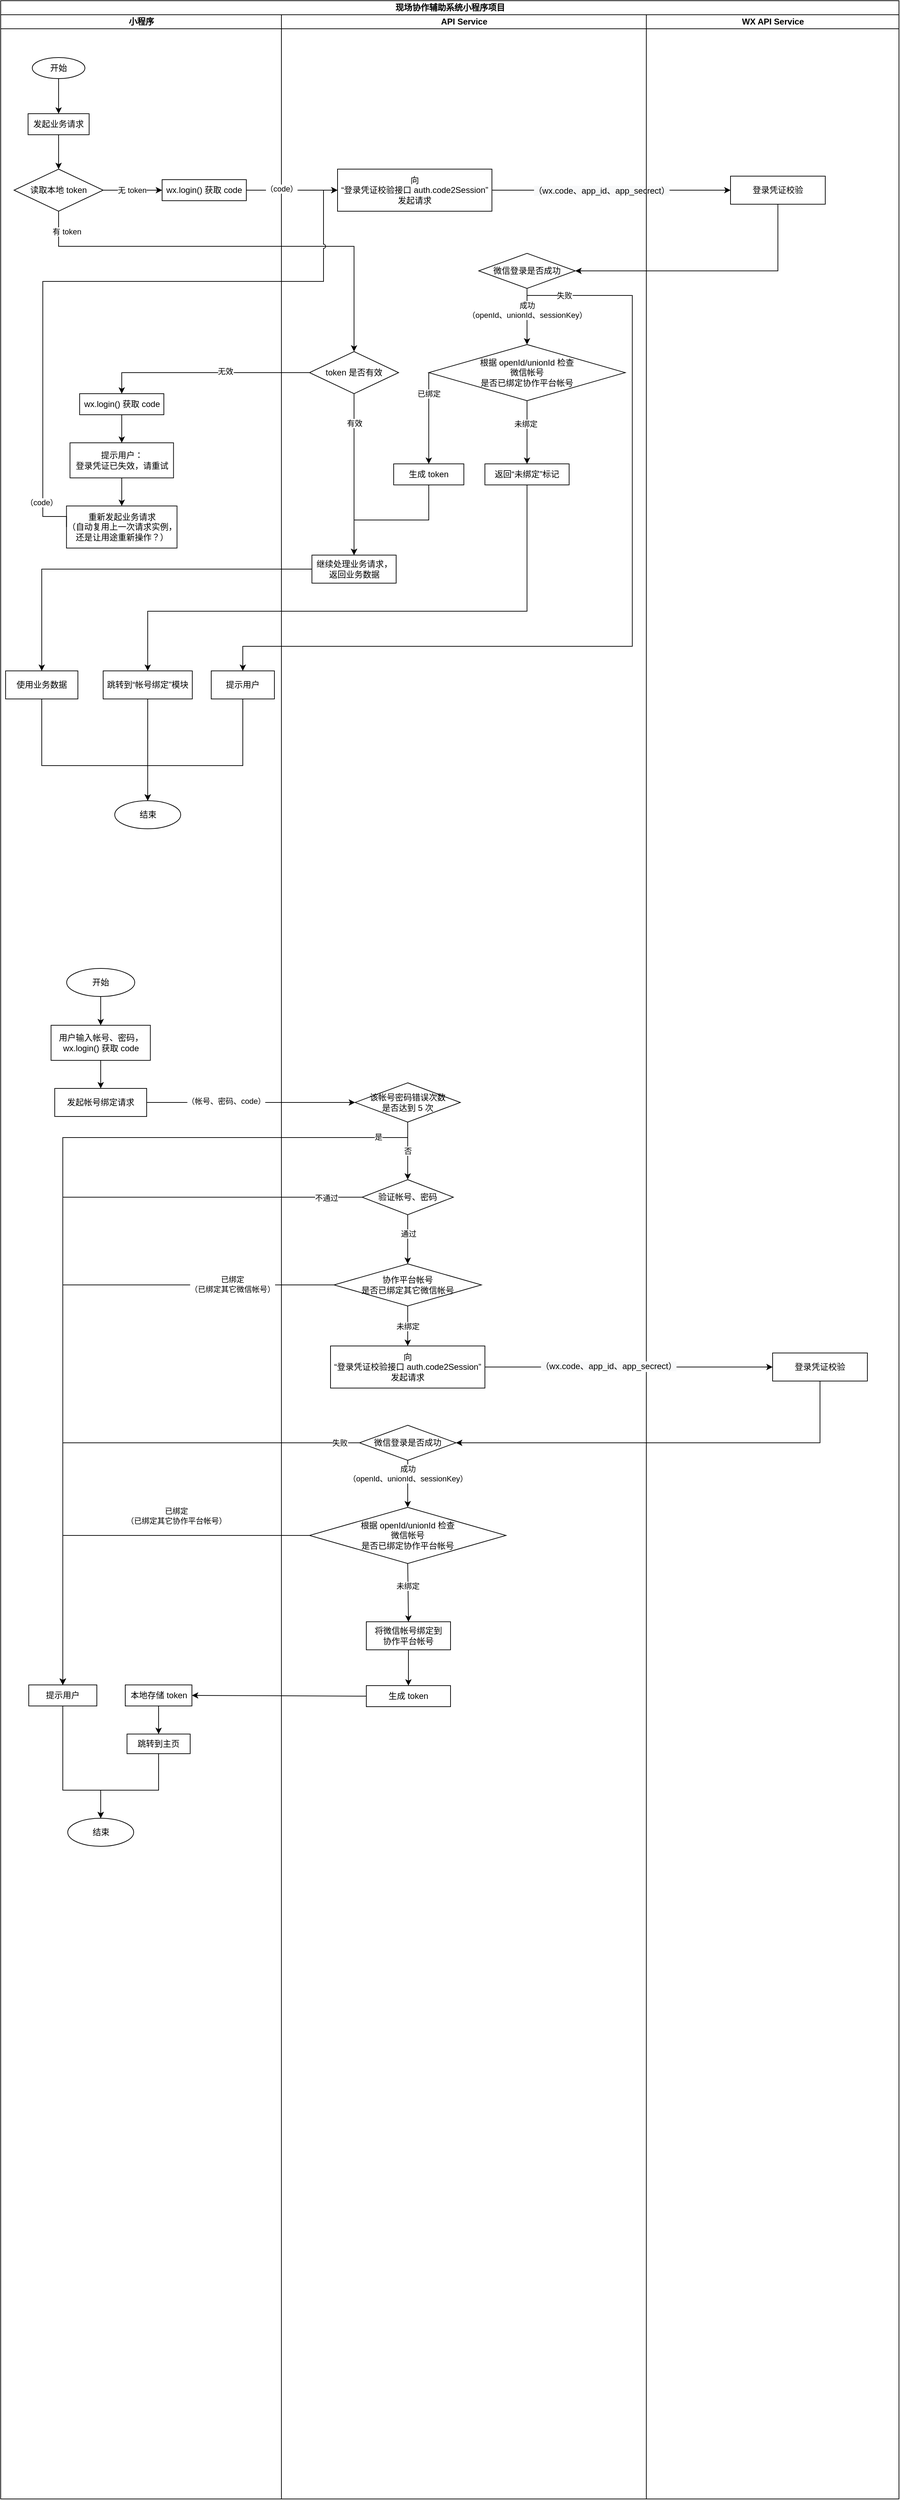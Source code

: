 <mxfile version="14.2.9" type="github">
  <diagram id="qEqpJyWe6qSXdvCc5dsq" name="Page-1">
    <mxGraphModel dx="1422" dy="4269" grid="1" gridSize="10" guides="1" tooltips="1" connect="1" arrows="1" fold="1" page="1" pageScale="1" pageWidth="827" pageHeight="1169" math="0" shadow="0">
      <root>
        <mxCell id="0" />
        <mxCell id="1" parent="0" />
        <mxCell id="DzDD1wnCTY82jCdEC3I6-1" value="现场协作辅助系统小程序项目" style="swimlane;html=1;childLayout=stackLayout;resizeParent=1;resizeParentMax=0;startSize=20;" parent="1" vertex="1">
          <mxGeometry x="40" y="-3480" width="1280" height="3560" as="geometry">
            <mxRectangle x="70" y="40" width="60" height="20" as="alternateBounds" />
          </mxGeometry>
        </mxCell>
        <mxCell id="DzDD1wnCTY82jCdEC3I6-2" style="edgeStyle=orthogonalEdgeStyle;rounded=0;orthogonalLoop=1;jettySize=auto;html=1;entryX=0.5;entryY=0;entryDx=0;entryDy=0;exitX=0.5;exitY=1;exitDx=0;exitDy=0;" parent="DzDD1wnCTY82jCdEC3I6-1" source="DzDD1wnCTY82jCdEC3I6-17" target="DzDD1wnCTY82jCdEC3I6-42" edge="1">
          <mxGeometry relative="1" as="geometry">
            <Array as="points">
              <mxPoint x="83" y="350" />
              <mxPoint x="504" y="350" />
            </Array>
          </mxGeometry>
        </mxCell>
        <mxCell id="DzDD1wnCTY82jCdEC3I6-3" value="有 token" style="edgeLabel;html=1;align=center;verticalAlign=middle;resizable=0;points=[];" parent="DzDD1wnCTY82jCdEC3I6-2" vertex="1" connectable="0">
          <mxGeometry x="-0.158" y="-2" relative="1" as="geometry">
            <mxPoint x="-200" y="-23" as="offset" />
          </mxGeometry>
        </mxCell>
        <mxCell id="DzDD1wnCTY82jCdEC3I6-6" style="edgeStyle=orthogonalEdgeStyle;rounded=0;orthogonalLoop=1;jettySize=auto;html=1;exitX=1;exitY=0.5;exitDx=0;exitDy=0;entryX=0;entryY=0.5;entryDx=0;entryDy=0;" parent="DzDD1wnCTY82jCdEC3I6-1" source="DzDD1wnCTY82jCdEC3I6-43" target="DzDD1wnCTY82jCdEC3I6-66" edge="1">
          <mxGeometry relative="1" as="geometry" />
        </mxCell>
        <mxCell id="DzDD1wnCTY82jCdEC3I6-7" value="&lt;span style=&quot;font-size: 12px ; background-color: rgb(248 , 249 , 250)&quot;&gt;（wx.code、app_id、app_secrect）&lt;/span&gt;" style="edgeLabel;html=1;align=center;verticalAlign=middle;resizable=0;points=[];" parent="DzDD1wnCTY82jCdEC3I6-6" vertex="1" connectable="0">
          <mxGeometry x="-0.256" y="-1" relative="1" as="geometry">
            <mxPoint x="29" as="offset" />
          </mxGeometry>
        </mxCell>
        <mxCell id="DzDD1wnCTY82jCdEC3I6-8" style="edgeStyle=orthogonalEdgeStyle;rounded=0;orthogonalLoop=1;jettySize=auto;html=1;exitX=0.5;exitY=1;exitDx=0;exitDy=0;entryX=1;entryY=0.5;entryDx=0;entryDy=0;" parent="DzDD1wnCTY82jCdEC3I6-1" source="DzDD1wnCTY82jCdEC3I6-66" target="kSkLTHyGIWRU16GdgBm4-37" edge="1">
          <mxGeometry relative="1" as="geometry">
            <mxPoint x="580" y="530" as="targetPoint" />
          </mxGeometry>
        </mxCell>
        <mxCell id="DzDD1wnCTY82jCdEC3I6-10" style="edgeStyle=orthogonalEdgeStyle;rounded=0;orthogonalLoop=1;jettySize=auto;html=1;exitX=0.5;exitY=1;exitDx=0;exitDy=0;entryX=0.5;entryY=0;entryDx=0;entryDy=0;" parent="DzDD1wnCTY82jCdEC3I6-1" source="DzDD1wnCTY82jCdEC3I6-49" target="DzDD1wnCTY82jCdEC3I6-23" edge="1">
          <mxGeometry relative="1" as="geometry">
            <Array as="points">
              <mxPoint x="750" y="870" />
              <mxPoint x="210" y="870" />
            </Array>
          </mxGeometry>
        </mxCell>
        <mxCell id="DzDD1wnCTY82jCdEC3I6-11" style="edgeStyle=orthogonalEdgeStyle;rounded=0;orthogonalLoop=1;jettySize=auto;html=1;exitX=0;exitY=0.5;exitDx=0;exitDy=0;entryX=0.5;entryY=0;entryDx=0;entryDy=0;" parent="DzDD1wnCTY82jCdEC3I6-1" source="DzDD1wnCTY82jCdEC3I6-52" target="DzDD1wnCTY82jCdEC3I6-21" edge="1">
          <mxGeometry relative="1" as="geometry" />
        </mxCell>
        <mxCell id="DzDD1wnCTY82jCdEC3I6-12" style="edgeStyle=orthogonalEdgeStyle;rounded=0;sketch=0;jumpStyle=arc;jumpSize=10;orthogonalLoop=1;jettySize=auto;html=1;exitX=1;exitY=0.5;exitDx=0;exitDy=0;shadow=0;endArrow=classic;endFill=1;entryX=0;entryY=0.5;entryDx=0;entryDy=0;" parent="DzDD1wnCTY82jCdEC3I6-1" source="DzDD1wnCTY82jCdEC3I6-28" target="kSkLTHyGIWRU16GdgBm4-1" edge="1">
          <mxGeometry relative="1" as="geometry">
            <mxPoint x="400" y="1571" as="targetPoint" />
          </mxGeometry>
        </mxCell>
        <mxCell id="DzDD1wnCTY82jCdEC3I6-13" value="（帐号、密码、code）" style="edgeLabel;html=1;align=center;verticalAlign=middle;resizable=0;points=[];" parent="DzDD1wnCTY82jCdEC3I6-12" vertex="1" connectable="0">
          <mxGeometry x="-0.244" y="2" relative="1" as="geometry">
            <mxPoint as="offset" />
          </mxGeometry>
        </mxCell>
        <mxCell id="DzDD1wnCTY82jCdEC3I6-14" value="小程序" style="swimlane;html=1;startSize=20;" parent="DzDD1wnCTY82jCdEC3I6-1" vertex="1">
          <mxGeometry y="20" width="400" height="3540" as="geometry" />
        </mxCell>
        <mxCell id="DzDD1wnCTY82jCdEC3I6-15" style="edgeStyle=orthogonalEdgeStyle;rounded=0;orthogonalLoop=1;jettySize=auto;html=1;exitX=0.5;exitY=1;exitDx=0;exitDy=0;entryX=0.5;entryY=0;entryDx=0;entryDy=0;" parent="DzDD1wnCTY82jCdEC3I6-14" source="DzDD1wnCTY82jCdEC3I6-16" target="DzDD1wnCTY82jCdEC3I6-25" edge="1">
          <mxGeometry relative="1" as="geometry" />
        </mxCell>
        <mxCell id="DzDD1wnCTY82jCdEC3I6-16" value="开始" style="ellipse;whiteSpace=wrap;html=1;" parent="DzDD1wnCTY82jCdEC3I6-14" vertex="1">
          <mxGeometry x="45" y="61" width="75" height="30" as="geometry" />
        </mxCell>
        <mxCell id="DzDD1wnCTY82jCdEC3I6-17" value="读取本地&amp;nbsp;token" style="rhombus;whiteSpace=wrap;html=1;" parent="DzDD1wnCTY82jCdEC3I6-14" vertex="1">
          <mxGeometry x="19" y="220" width="127" height="60" as="geometry" />
        </mxCell>
        <mxCell id="kSkLTHyGIWRU16GdgBm4-43" style="edgeStyle=orthogonalEdgeStyle;rounded=0;jumpStyle=arc;orthogonalLoop=1;jettySize=auto;html=1;exitX=0.5;exitY=1;exitDx=0;exitDy=0;entryX=0.5;entryY=0;entryDx=0;entryDy=0;" edge="1" parent="DzDD1wnCTY82jCdEC3I6-14" source="DzDD1wnCTY82jCdEC3I6-21" target="DzDD1wnCTY82jCdEC3I6-22">
          <mxGeometry relative="1" as="geometry">
            <Array as="points">
              <mxPoint x="59" y="1070" />
              <mxPoint x="210" y="1070" />
            </Array>
          </mxGeometry>
        </mxCell>
        <mxCell id="DzDD1wnCTY82jCdEC3I6-21" value="使用业务数据" style="rounded=0;whiteSpace=wrap;html=1;" parent="DzDD1wnCTY82jCdEC3I6-14" vertex="1">
          <mxGeometry x="7" y="935" width="103" height="40" as="geometry" />
        </mxCell>
        <mxCell id="DzDD1wnCTY82jCdEC3I6-22" value="结束" style="ellipse;whiteSpace=wrap;html=1;" parent="DzDD1wnCTY82jCdEC3I6-14" vertex="1">
          <mxGeometry x="162.5" y="1120" width="94" height="40" as="geometry" />
        </mxCell>
        <mxCell id="kSkLTHyGIWRU16GdgBm4-47" style="edgeStyle=orthogonalEdgeStyle;rounded=0;jumpStyle=arc;orthogonalLoop=1;jettySize=auto;html=1;exitX=0.5;exitY=1;exitDx=0;exitDy=0;entryX=0.5;entryY=0;entryDx=0;entryDy=0;" edge="1" parent="DzDD1wnCTY82jCdEC3I6-14" source="DzDD1wnCTY82jCdEC3I6-23" target="DzDD1wnCTY82jCdEC3I6-22">
          <mxGeometry relative="1" as="geometry" />
        </mxCell>
        <mxCell id="DzDD1wnCTY82jCdEC3I6-23" value="跳转到“帐号绑定”模块" style="rounded=0;whiteSpace=wrap;html=1;" parent="DzDD1wnCTY82jCdEC3I6-14" vertex="1">
          <mxGeometry x="146" y="935" width="127" height="40" as="geometry" />
        </mxCell>
        <mxCell id="DzDD1wnCTY82jCdEC3I6-24" style="edgeStyle=orthogonalEdgeStyle;rounded=0;orthogonalLoop=1;jettySize=auto;html=1;exitX=0.5;exitY=1;exitDx=0;exitDy=0;entryX=0.5;entryY=0;entryDx=0;entryDy=0;" parent="DzDD1wnCTY82jCdEC3I6-14" source="DzDD1wnCTY82jCdEC3I6-25" target="DzDD1wnCTY82jCdEC3I6-17" edge="1">
          <mxGeometry relative="1" as="geometry">
            <mxPoint x="82.5" y="150" as="targetPoint" />
          </mxGeometry>
        </mxCell>
        <mxCell id="DzDD1wnCTY82jCdEC3I6-25" value="发起业务请求" style="rounded=0;whiteSpace=wrap;html=1;" parent="DzDD1wnCTY82jCdEC3I6-14" vertex="1">
          <mxGeometry x="39" y="141" width="87" height="30" as="geometry" />
        </mxCell>
        <mxCell id="DzDD1wnCTY82jCdEC3I6-26" style="edgeStyle=orthogonalEdgeStyle;rounded=0;sketch=0;jumpStyle=arc;jumpSize=10;orthogonalLoop=1;jettySize=auto;html=1;exitX=0.5;exitY=1;exitDx=0;exitDy=0;entryX=0.5;entryY=0;entryDx=0;entryDy=0;shadow=0;endArrow=classic;endFill=1;" parent="DzDD1wnCTY82jCdEC3I6-14" source="DzDD1wnCTY82jCdEC3I6-27" target="DzDD1wnCTY82jCdEC3I6-30" edge="1">
          <mxGeometry relative="1" as="geometry" />
        </mxCell>
        <mxCell id="DzDD1wnCTY82jCdEC3I6-27" value="开始" style="ellipse;whiteSpace=wrap;html=1;" parent="DzDD1wnCTY82jCdEC3I6-14" vertex="1">
          <mxGeometry x="94" y="1359" width="97" height="40" as="geometry" />
        </mxCell>
        <mxCell id="DzDD1wnCTY82jCdEC3I6-28" value="发起帐号绑定请求" style="rounded=0;whiteSpace=wrap;html=1;" parent="DzDD1wnCTY82jCdEC3I6-14" vertex="1">
          <mxGeometry x="77" y="1530" width="131" height="40" as="geometry" />
        </mxCell>
        <mxCell id="DzDD1wnCTY82jCdEC3I6-29" style="edgeStyle=orthogonalEdgeStyle;rounded=0;sketch=0;jumpStyle=arc;jumpSize=10;orthogonalLoop=1;jettySize=auto;html=1;exitX=0.5;exitY=1;exitDx=0;exitDy=0;entryX=0.5;entryY=0;entryDx=0;entryDy=0;shadow=0;endArrow=classic;endFill=1;" parent="DzDD1wnCTY82jCdEC3I6-14" source="DzDD1wnCTY82jCdEC3I6-30" target="DzDD1wnCTY82jCdEC3I6-28" edge="1">
          <mxGeometry relative="1" as="geometry" />
        </mxCell>
        <mxCell id="DzDD1wnCTY82jCdEC3I6-30" value="用户输入帐号、密码，&lt;br&gt;wx.login() 获取 code" style="rounded=0;whiteSpace=wrap;html=1;" parent="DzDD1wnCTY82jCdEC3I6-14" vertex="1">
          <mxGeometry x="71.75" y="1440" width="141.5" height="50" as="geometry" />
        </mxCell>
        <mxCell id="kSkLTHyGIWRU16GdgBm4-55" style="edgeStyle=orthogonalEdgeStyle;rounded=0;jumpStyle=arc;orthogonalLoop=1;jettySize=auto;html=1;exitX=0.5;exitY=1;exitDx=0;exitDy=0;entryX=0.5;entryY=0;entryDx=0;entryDy=0;" edge="1" parent="DzDD1wnCTY82jCdEC3I6-14" source="DzDD1wnCTY82jCdEC3I6-32" target="DzDD1wnCTY82jCdEC3I6-33">
          <mxGeometry relative="1" as="geometry">
            <Array as="points">
              <mxPoint x="225" y="2530" />
              <mxPoint x="143" y="2530" />
            </Array>
          </mxGeometry>
        </mxCell>
        <mxCell id="DzDD1wnCTY82jCdEC3I6-32" value="跳转到主页" style="rounded=0;whiteSpace=wrap;html=1;" parent="DzDD1wnCTY82jCdEC3I6-14" vertex="1">
          <mxGeometry x="180" y="2450" width="90" height="28" as="geometry" />
        </mxCell>
        <mxCell id="DzDD1wnCTY82jCdEC3I6-33" value="结束" style="ellipse;whiteSpace=wrap;html=1;" parent="DzDD1wnCTY82jCdEC3I6-14" vertex="1">
          <mxGeometry x="95.5" y="2570" width="94" height="40" as="geometry" />
        </mxCell>
        <mxCell id="DzDD1wnCTY82jCdEC3I6-34" style="edgeStyle=orthogonalEdgeStyle;rounded=0;sketch=0;jumpStyle=arc;jumpSize=10;orthogonalLoop=1;jettySize=auto;html=1;exitX=0.5;exitY=1;exitDx=0;exitDy=0;entryX=0.5;entryY=0;entryDx=0;entryDy=0;shadow=0;endArrow=classic;endFill=1;" parent="DzDD1wnCTY82jCdEC3I6-14" source="DzDD1wnCTY82jCdEC3I6-35" target="DzDD1wnCTY82jCdEC3I6-33" edge="1">
          <mxGeometry relative="1" as="geometry">
            <Array as="points">
              <mxPoint x="89" y="2530" />
              <mxPoint x="143" y="2530" />
            </Array>
          </mxGeometry>
        </mxCell>
        <mxCell id="DzDD1wnCTY82jCdEC3I6-35" value="提示用户" style="rounded=0;whiteSpace=wrap;html=1;" parent="DzDD1wnCTY82jCdEC3I6-14" vertex="1">
          <mxGeometry x="40" y="2380" width="97" height="30" as="geometry" />
        </mxCell>
        <mxCell id="YFBNtk_fwWWQmXkCa9Na-1" value="wx.login() 获取 code" style="rounded=0;whiteSpace=wrap;html=1;" parent="DzDD1wnCTY82jCdEC3I6-14" vertex="1">
          <mxGeometry x="230" y="235" width="120" height="30" as="geometry" />
        </mxCell>
        <mxCell id="DzDD1wnCTY82jCdEC3I6-4" style="edgeStyle=orthogonalEdgeStyle;rounded=0;orthogonalLoop=1;jettySize=auto;html=1;entryX=0;entryY=0.5;entryDx=0;entryDy=0;exitX=1;exitY=0.5;exitDx=0;exitDy=0;" parent="DzDD1wnCTY82jCdEC3I6-14" source="DzDD1wnCTY82jCdEC3I6-17" target="YFBNtk_fwWWQmXkCa9Na-1" edge="1">
          <mxGeometry relative="1" as="geometry">
            <mxPoint x="146" y="215" as="targetPoint" />
            <mxPoint x="160" y="380" as="sourcePoint" />
          </mxGeometry>
        </mxCell>
        <mxCell id="DzDD1wnCTY82jCdEC3I6-5" value="无 token&lt;br&gt;" style="edgeLabel;html=1;align=center;verticalAlign=middle;resizable=0;points=[];" parent="DzDD1wnCTY82jCdEC3I6-4" vertex="1" connectable="0">
          <mxGeometry x="0.352" y="-2" relative="1" as="geometry">
            <mxPoint x="-16.5" y="-2" as="offset" />
          </mxGeometry>
        </mxCell>
        <mxCell id="kSkLTHyGIWRU16GdgBm4-51" style="edgeStyle=orthogonalEdgeStyle;rounded=0;jumpStyle=arc;orthogonalLoop=1;jettySize=auto;html=1;exitX=0.5;exitY=1;exitDx=0;exitDy=0;entryX=0.5;entryY=0;entryDx=0;entryDy=0;" edge="1" parent="DzDD1wnCTY82jCdEC3I6-14" source="kSkLTHyGIWRU16GdgBm4-23" target="kSkLTHyGIWRU16GdgBm4-50">
          <mxGeometry relative="1" as="geometry" />
        </mxCell>
        <mxCell id="kSkLTHyGIWRU16GdgBm4-23" value="提示用户：&lt;br&gt;登录凭证已失效，请重试" style="rounded=0;whiteSpace=wrap;html=1;" vertex="1" parent="DzDD1wnCTY82jCdEC3I6-14">
          <mxGeometry x="98.75" y="610" width="147.5" height="50" as="geometry" />
        </mxCell>
        <mxCell id="kSkLTHyGIWRU16GdgBm4-27" style="edgeStyle=orthogonalEdgeStyle;rounded=0;orthogonalLoop=1;jettySize=auto;html=1;exitX=0.5;exitY=1;exitDx=0;exitDy=0;entryX=0.5;entryY=0;entryDx=0;entryDy=0;" edge="1" parent="DzDD1wnCTY82jCdEC3I6-14" source="kSkLTHyGIWRU16GdgBm4-24" target="kSkLTHyGIWRU16GdgBm4-23">
          <mxGeometry relative="1" as="geometry" />
        </mxCell>
        <mxCell id="kSkLTHyGIWRU16GdgBm4-24" value="wx.login() 获取 code" style="rounded=0;whiteSpace=wrap;html=1;" vertex="1" parent="DzDD1wnCTY82jCdEC3I6-14">
          <mxGeometry x="112.5" y="540" width="120" height="30" as="geometry" />
        </mxCell>
        <mxCell id="kSkLTHyGIWRU16GdgBm4-44" style="edgeStyle=orthogonalEdgeStyle;rounded=0;jumpStyle=arc;orthogonalLoop=1;jettySize=auto;html=1;exitX=0.5;exitY=1;exitDx=0;exitDy=0;entryX=0.5;entryY=0;entryDx=0;entryDy=0;" edge="1" parent="DzDD1wnCTY82jCdEC3I6-14" source="kSkLTHyGIWRU16GdgBm4-40" target="DzDD1wnCTY82jCdEC3I6-22">
          <mxGeometry relative="1" as="geometry">
            <Array as="points">
              <mxPoint x="345" y="1070" />
              <mxPoint x="210" y="1070" />
            </Array>
          </mxGeometry>
        </mxCell>
        <mxCell id="kSkLTHyGIWRU16GdgBm4-40" value="提示用户" style="rounded=0;whiteSpace=wrap;html=1;" vertex="1" parent="DzDD1wnCTY82jCdEC3I6-14">
          <mxGeometry x="300" y="935" width="90" height="40" as="geometry" />
        </mxCell>
        <mxCell id="kSkLTHyGIWRU16GdgBm4-50" value="重新发起业务请求&lt;br&gt;（自动复用上一次请求实例，还是让用途重新操作？）" style="rounded=0;whiteSpace=wrap;html=1;" vertex="1" parent="DzDD1wnCTY82jCdEC3I6-14">
          <mxGeometry x="93.75" y="700" width="157.5" height="60" as="geometry" />
        </mxCell>
        <mxCell id="kSkLTHyGIWRU16GdgBm4-54" style="edgeStyle=orthogonalEdgeStyle;rounded=0;jumpStyle=arc;orthogonalLoop=1;jettySize=auto;html=1;exitX=0.5;exitY=1;exitDx=0;exitDy=0;entryX=0.5;entryY=0;entryDx=0;entryDy=0;" edge="1" parent="DzDD1wnCTY82jCdEC3I6-14" source="kSkLTHyGIWRU16GdgBm4-53" target="DzDD1wnCTY82jCdEC3I6-32">
          <mxGeometry relative="1" as="geometry" />
        </mxCell>
        <mxCell id="kSkLTHyGIWRU16GdgBm4-53" value="本地存储 token" style="rounded=0;whiteSpace=wrap;html=1;" vertex="1" parent="DzDD1wnCTY82jCdEC3I6-14">
          <mxGeometry x="177.5" y="2380" width="95" height="30" as="geometry" />
        </mxCell>
        <mxCell id="DzDD1wnCTY82jCdEC3I6-37" value="API Service" style="swimlane;html=1;startSize=20;" parent="DzDD1wnCTY82jCdEC3I6-1" vertex="1">
          <mxGeometry x="400" y="20" width="520" height="3540" as="geometry" />
        </mxCell>
        <mxCell id="kSkLTHyGIWRU16GdgBm4-32" style="edgeStyle=orthogonalEdgeStyle;rounded=0;jumpStyle=arc;orthogonalLoop=1;jettySize=auto;html=1;entryX=0.5;entryY=0;entryDx=0;entryDy=0;exitX=0.5;exitY=1;exitDx=0;exitDy=0;" edge="1" parent="DzDD1wnCTY82jCdEC3I6-37" source="DzDD1wnCTY82jCdEC3I6-42" target="DzDD1wnCTY82jCdEC3I6-52">
          <mxGeometry relative="1" as="geometry">
            <mxPoint x="70" y="340" as="sourcePoint" />
          </mxGeometry>
        </mxCell>
        <mxCell id="kSkLTHyGIWRU16GdgBm4-33" value="有效" style="edgeLabel;html=1;align=center;verticalAlign=middle;resizable=0;points=[];" vertex="1" connectable="0" parent="kSkLTHyGIWRU16GdgBm4-32">
          <mxGeometry x="-0.96" y="1" relative="1" as="geometry">
            <mxPoint x="-1" y="37.65" as="offset" />
          </mxGeometry>
        </mxCell>
        <mxCell id="DzDD1wnCTY82jCdEC3I6-42" value="token 是否有效" style="rhombus;whiteSpace=wrap;html=1;" parent="DzDD1wnCTY82jCdEC3I6-37" vertex="1">
          <mxGeometry x="40" y="480" width="127" height="60" as="geometry" />
        </mxCell>
        <mxCell id="DzDD1wnCTY82jCdEC3I6-43" value="向&lt;br&gt;“登录凭证校验接口 auth.code2Session”&lt;br&gt;发起请求" style="rounded=0;whiteSpace=wrap;html=1;" parent="DzDD1wnCTY82jCdEC3I6-37" vertex="1">
          <mxGeometry x="80" y="220" width="220" height="60" as="geometry" />
        </mxCell>
        <mxCell id="DzDD1wnCTY82jCdEC3I6-44" style="edgeStyle=orthogonalEdgeStyle;rounded=0;orthogonalLoop=1;jettySize=auto;html=1;exitX=0;exitY=0.5;exitDx=0;exitDy=0;entryX=0.5;entryY=0;entryDx=0;entryDy=0;" parent="DzDD1wnCTY82jCdEC3I6-37" source="DzDD1wnCTY82jCdEC3I6-48" target="DzDD1wnCTY82jCdEC3I6-51" edge="1">
          <mxGeometry relative="1" as="geometry">
            <mxPoint x="90" y="600" as="targetPoint" />
            <Array as="points">
              <mxPoint x="210" y="620" />
              <mxPoint x="210" y="620" />
            </Array>
          </mxGeometry>
        </mxCell>
        <mxCell id="DzDD1wnCTY82jCdEC3I6-45" value="已绑定" style="edgeLabel;html=1;align=center;verticalAlign=middle;resizable=0;points=[];" parent="DzDD1wnCTY82jCdEC3I6-44" vertex="1" connectable="0">
          <mxGeometry x="0.173" y="-3" relative="1" as="geometry">
            <mxPoint x="3" y="-46" as="offset" />
          </mxGeometry>
        </mxCell>
        <mxCell id="DzDD1wnCTY82jCdEC3I6-46" style="edgeStyle=orthogonalEdgeStyle;rounded=0;orthogonalLoop=1;jettySize=auto;html=1;exitX=0.5;exitY=1;exitDx=0;exitDy=0;" parent="DzDD1wnCTY82jCdEC3I6-37" source="DzDD1wnCTY82jCdEC3I6-48" target="DzDD1wnCTY82jCdEC3I6-49" edge="1">
          <mxGeometry relative="1" as="geometry" />
        </mxCell>
        <mxCell id="kSkLTHyGIWRU16GdgBm4-52" value="未绑定" style="edgeLabel;html=1;align=center;verticalAlign=middle;resizable=0;points=[];" vertex="1" connectable="0" parent="DzDD1wnCTY82jCdEC3I6-46">
          <mxGeometry x="-0.267" y="-2" relative="1" as="geometry">
            <mxPoint as="offset" />
          </mxGeometry>
        </mxCell>
        <mxCell id="DzDD1wnCTY82jCdEC3I6-48" value="&lt;span&gt;根据 openId/unionId 检查&lt;/span&gt;&lt;br&gt;&lt;span&gt;微信帐号&lt;/span&gt;&lt;br&gt;&lt;span&gt;是否已绑定协作平台帐号&lt;/span&gt;" style="rhombus;whiteSpace=wrap;html=1;" parent="DzDD1wnCTY82jCdEC3I6-37" vertex="1">
          <mxGeometry x="210" y="470" width="280" height="80" as="geometry" />
        </mxCell>
        <mxCell id="DzDD1wnCTY82jCdEC3I6-49" value="返回“未绑定”标记" style="rounded=0;whiteSpace=wrap;html=1;" parent="DzDD1wnCTY82jCdEC3I6-37" vertex="1">
          <mxGeometry x="290" y="640" width="120" height="30" as="geometry" />
        </mxCell>
        <mxCell id="DzDD1wnCTY82jCdEC3I6-50" style="edgeStyle=orthogonalEdgeStyle;rounded=0;orthogonalLoop=1;jettySize=auto;html=1;exitX=0.5;exitY=1;exitDx=0;exitDy=0;entryX=0.5;entryY=0;entryDx=0;entryDy=0;" parent="DzDD1wnCTY82jCdEC3I6-37" source="DzDD1wnCTY82jCdEC3I6-51" target="DzDD1wnCTY82jCdEC3I6-52" edge="1">
          <mxGeometry relative="1" as="geometry" />
        </mxCell>
        <mxCell id="DzDD1wnCTY82jCdEC3I6-51" value="生成 token" style="rounded=0;whiteSpace=wrap;html=1;" parent="DzDD1wnCTY82jCdEC3I6-37" vertex="1">
          <mxGeometry x="160" y="640" width="100" height="30" as="geometry" />
        </mxCell>
        <mxCell id="DzDD1wnCTY82jCdEC3I6-52" value="&lt;span&gt;继续处理业务请求，&lt;/span&gt;&lt;br&gt;&lt;span&gt;返回业务数据&lt;/span&gt;" style="rounded=0;whiteSpace=wrap;html=1;" parent="DzDD1wnCTY82jCdEC3I6-37" vertex="1">
          <mxGeometry x="43.5" y="770" width="120" height="40" as="geometry" />
        </mxCell>
        <mxCell id="DzDD1wnCTY82jCdEC3I6-53" value="向&lt;br&gt;“登录凭证校验接口 auth.code2Session”&lt;br&gt;发起请求" style="rounded=0;whiteSpace=wrap;html=1;" parent="DzDD1wnCTY82jCdEC3I6-37" vertex="1">
          <mxGeometry x="70" y="1897" width="220" height="60" as="geometry" />
        </mxCell>
        <mxCell id="DzDD1wnCTY82jCdEC3I6-56" style="edgeStyle=orthogonalEdgeStyle;rounded=0;sketch=0;jumpStyle=arc;jumpSize=10;orthogonalLoop=1;jettySize=auto;html=1;exitX=0.5;exitY=1;exitDx=0;exitDy=0;entryX=0.5;entryY=0;entryDx=0;entryDy=0;shadow=0;endArrow=classic;endFill=1;" parent="DzDD1wnCTY82jCdEC3I6-37" source="DzDD1wnCTY82jCdEC3I6-58" target="DzDD1wnCTY82jCdEC3I6-60" edge="1">
          <mxGeometry relative="1" as="geometry" />
        </mxCell>
        <mxCell id="DzDD1wnCTY82jCdEC3I6-57" value="未绑定" style="edgeLabel;html=1;align=center;verticalAlign=middle;resizable=0;points=[];" parent="DzDD1wnCTY82jCdEC3I6-56" vertex="1" connectable="0">
          <mxGeometry x="-0.163" relative="1" as="geometry">
            <mxPoint y="-3" as="offset" />
          </mxGeometry>
        </mxCell>
        <mxCell id="DzDD1wnCTY82jCdEC3I6-58" value="&lt;span&gt;根据 openId/unionId 检查&lt;/span&gt;&lt;br&gt;&lt;span&gt;微信帐号&lt;/span&gt;&lt;br&gt;&lt;span&gt;是否已绑定协作平台帐号&lt;/span&gt;" style="rhombus;whiteSpace=wrap;html=1;" parent="DzDD1wnCTY82jCdEC3I6-37" vertex="1">
          <mxGeometry x="40" y="2127" width="280" height="80" as="geometry" />
        </mxCell>
        <mxCell id="DzDD1wnCTY82jCdEC3I6-59" style="edgeStyle=orthogonalEdgeStyle;rounded=0;sketch=0;jumpStyle=arc;jumpSize=10;orthogonalLoop=1;jettySize=auto;html=1;exitX=0.5;exitY=1;exitDx=0;exitDy=0;entryX=0.5;entryY=0;entryDx=0;entryDy=0;shadow=0;endArrow=classic;endFill=1;" parent="DzDD1wnCTY82jCdEC3I6-37" source="DzDD1wnCTY82jCdEC3I6-60" target="DzDD1wnCTY82jCdEC3I6-61" edge="1">
          <mxGeometry relative="1" as="geometry">
            <Array as="points">
              <mxPoint x="181" y="2330" />
              <mxPoint x="181" y="2330" />
            </Array>
          </mxGeometry>
        </mxCell>
        <mxCell id="DzDD1wnCTY82jCdEC3I6-60" value="将微信帐号绑定到&lt;br&gt;协作平台帐号" style="rounded=0;whiteSpace=wrap;html=1;" parent="DzDD1wnCTY82jCdEC3I6-37" vertex="1">
          <mxGeometry x="121" y="2290" width="120" height="40" as="geometry" />
        </mxCell>
        <mxCell id="DzDD1wnCTY82jCdEC3I6-61" value="生成 token" style="rounded=0;whiteSpace=wrap;html=1;" parent="DzDD1wnCTY82jCdEC3I6-37" vertex="1">
          <mxGeometry x="121" y="2381" width="120" height="30" as="geometry" />
        </mxCell>
        <mxCell id="DzDD1wnCTY82jCdEC3I6-62" style="edgeStyle=orthogonalEdgeStyle;rounded=0;sketch=0;jumpStyle=arc;jumpSize=10;orthogonalLoop=1;jettySize=auto;html=1;exitX=0.5;exitY=1;exitDx=0;exitDy=0;shadow=0;endArrow=classic;endFill=1;" parent="DzDD1wnCTY82jCdEC3I6-37" source="kSkLTHyGIWRU16GdgBm4-4" target="kSkLTHyGIWRU16GdgBm4-3" edge="1">
          <mxGeometry relative="1" as="geometry">
            <mxPoint x="180" y="1716" as="sourcePoint" />
          </mxGeometry>
        </mxCell>
        <mxCell id="DzDD1wnCTY82jCdEC3I6-63" value="通过" style="edgeLabel;html=1;align=center;verticalAlign=middle;resizable=0;points=[];" parent="DzDD1wnCTY82jCdEC3I6-62" vertex="1" connectable="0">
          <mxGeometry x="-0.222" y="1" relative="1" as="geometry">
            <mxPoint as="offset" />
          </mxGeometry>
        </mxCell>
        <mxCell id="kSkLTHyGIWRU16GdgBm4-10" value="否" style="edgeStyle=orthogonalEdgeStyle;rounded=0;orthogonalLoop=1;jettySize=auto;html=1;exitX=0.5;exitY=1;exitDx=0;exitDy=0;entryX=0.5;entryY=0;entryDx=0;entryDy=0;" edge="1" parent="DzDD1wnCTY82jCdEC3I6-37" source="kSkLTHyGIWRU16GdgBm4-1" target="kSkLTHyGIWRU16GdgBm4-4">
          <mxGeometry relative="1" as="geometry">
            <mxPoint x="180" y="1578" as="sourcePoint" />
            <mxPoint x="180" y="1660" as="targetPoint" />
          </mxGeometry>
        </mxCell>
        <mxCell id="kSkLTHyGIWRU16GdgBm4-1" value="该帐号密码错误次数&lt;br&gt;是否达到 5 次" style="rhombus;whiteSpace=wrap;html=1;" vertex="1" parent="DzDD1wnCTY82jCdEC3I6-37">
          <mxGeometry x="105" y="1522" width="150" height="56" as="geometry" />
        </mxCell>
        <mxCell id="kSkLTHyGIWRU16GdgBm4-4" value="验证帐号、密码" style="rhombus;whiteSpace=wrap;html=1;" vertex="1" parent="DzDD1wnCTY82jCdEC3I6-37">
          <mxGeometry x="115" y="1660" width="130" height="50" as="geometry" />
        </mxCell>
        <mxCell id="kSkLTHyGIWRU16GdgBm4-11" value="未绑定" style="edgeStyle=orthogonalEdgeStyle;rounded=0;orthogonalLoop=1;jettySize=auto;html=1;exitX=0.5;exitY=1;exitDx=0;exitDy=0;entryX=0.5;entryY=0;entryDx=0;entryDy=0;" edge="1" parent="DzDD1wnCTY82jCdEC3I6-37" source="kSkLTHyGIWRU16GdgBm4-3" target="DzDD1wnCTY82jCdEC3I6-53">
          <mxGeometry relative="1" as="geometry" />
        </mxCell>
        <mxCell id="kSkLTHyGIWRU16GdgBm4-3" value="&lt;span&gt;协作平台帐号&lt;br&gt;是否已绑定其它微信帐号&lt;/span&gt;" style="rhombus;whiteSpace=wrap;html=1;" vertex="1" parent="DzDD1wnCTY82jCdEC3I6-37">
          <mxGeometry x="75" y="1780" width="210" height="60" as="geometry" />
        </mxCell>
        <mxCell id="kSkLTHyGIWRU16GdgBm4-17" style="edgeStyle=orthogonalEdgeStyle;rounded=0;orthogonalLoop=1;jettySize=auto;html=1;exitX=0.5;exitY=1;exitDx=0;exitDy=0;entryX=0.5;entryY=0;entryDx=0;entryDy=0;" edge="1" parent="DzDD1wnCTY82jCdEC3I6-37" source="kSkLTHyGIWRU16GdgBm4-2" target="DzDD1wnCTY82jCdEC3I6-58">
          <mxGeometry relative="1" as="geometry" />
        </mxCell>
        <mxCell id="kSkLTHyGIWRU16GdgBm4-18" value="成功&lt;br&gt;（openId、unionId、sessionKey）" style="edgeLabel;html=1;align=center;verticalAlign=middle;resizable=0;points=[];" vertex="1" connectable="0" parent="kSkLTHyGIWRU16GdgBm4-17">
          <mxGeometry x="-0.433" relative="1" as="geometry">
            <mxPoint as="offset" />
          </mxGeometry>
        </mxCell>
        <mxCell id="kSkLTHyGIWRU16GdgBm4-2" value="微信登录是否成功" style="rhombus;whiteSpace=wrap;html=1;" vertex="1" parent="DzDD1wnCTY82jCdEC3I6-37">
          <mxGeometry x="111.25" y="2010" width="137.5" height="50" as="geometry" />
        </mxCell>
        <mxCell id="kSkLTHyGIWRU16GdgBm4-38" style="edgeStyle=orthogonalEdgeStyle;rounded=0;jumpStyle=arc;orthogonalLoop=1;jettySize=auto;html=1;exitX=0.5;exitY=1;exitDx=0;exitDy=0;entryX=0.5;entryY=0;entryDx=0;entryDy=0;" edge="1" parent="DzDD1wnCTY82jCdEC3I6-37" source="kSkLTHyGIWRU16GdgBm4-37" target="DzDD1wnCTY82jCdEC3I6-48">
          <mxGeometry relative="1" as="geometry" />
        </mxCell>
        <mxCell id="kSkLTHyGIWRU16GdgBm4-39" value="成功&lt;br&gt;（openId、unionId、sessionKey）" style="edgeLabel;html=1;align=center;verticalAlign=middle;resizable=0;points=[];" vertex="1" connectable="0" parent="kSkLTHyGIWRU16GdgBm4-38">
          <mxGeometry x="-0.36" relative="1" as="geometry">
            <mxPoint y="5" as="offset" />
          </mxGeometry>
        </mxCell>
        <mxCell id="kSkLTHyGIWRU16GdgBm4-37" value="微信登录是否成功" style="rhombus;whiteSpace=wrap;html=1;" vertex="1" parent="DzDD1wnCTY82jCdEC3I6-37">
          <mxGeometry x="281.25" y="340" width="137.5" height="50" as="geometry" />
        </mxCell>
        <mxCell id="DzDD1wnCTY82jCdEC3I6-65" value="WX API Service" style="swimlane;html=1;startSize=20;" parent="DzDD1wnCTY82jCdEC3I6-1" vertex="1">
          <mxGeometry x="920" y="20" width="360" height="3540" as="geometry" />
        </mxCell>
        <mxCell id="DzDD1wnCTY82jCdEC3I6-66" value="登录凭证校验" style="rounded=0;whiteSpace=wrap;html=1;" parent="DzDD1wnCTY82jCdEC3I6-65" vertex="1">
          <mxGeometry x="120" y="230" width="135" height="40" as="geometry" />
        </mxCell>
        <mxCell id="DzDD1wnCTY82jCdEC3I6-67" value="登录凭证校验" style="rounded=0;whiteSpace=wrap;html=1;" parent="DzDD1wnCTY82jCdEC3I6-65" vertex="1">
          <mxGeometry x="180" y="1907" width="135" height="40" as="geometry" />
        </mxCell>
        <mxCell id="DzDD1wnCTY82jCdEC3I6-68" style="edgeStyle=orthogonalEdgeStyle;rounded=0;sketch=0;jumpStyle=arc;jumpSize=10;orthogonalLoop=1;jettySize=auto;html=1;exitX=1;exitY=0.5;exitDx=0;exitDy=0;entryX=0;entryY=0.5;entryDx=0;entryDy=0;shadow=0;endArrow=classic;endFill=1;" parent="DzDD1wnCTY82jCdEC3I6-1" source="DzDD1wnCTY82jCdEC3I6-53" target="DzDD1wnCTY82jCdEC3I6-67" edge="1">
          <mxGeometry relative="1" as="geometry" />
        </mxCell>
        <mxCell id="DzDD1wnCTY82jCdEC3I6-69" value="&lt;span style=&quot;font-size: 12px ; background-color: rgb(248 , 249 , 250)&quot;&gt;（wx.code、app_id、app_secrect）&lt;/span&gt;" style="edgeLabel;html=1;align=center;verticalAlign=middle;resizable=0;points=[];" parent="DzDD1wnCTY82jCdEC3I6-68" vertex="1" connectable="0">
          <mxGeometry x="-0.288" y="1" relative="1" as="geometry">
            <mxPoint x="30" as="offset" />
          </mxGeometry>
        </mxCell>
        <mxCell id="DzDD1wnCTY82jCdEC3I6-70" style="edgeStyle=orthogonalEdgeStyle;rounded=0;sketch=0;jumpStyle=arc;jumpSize=10;orthogonalLoop=1;jettySize=auto;html=1;exitX=0.5;exitY=1;exitDx=0;exitDy=0;shadow=0;endArrow=classic;endFill=1;entryX=1;entryY=0.5;entryDx=0;entryDy=0;" parent="DzDD1wnCTY82jCdEC3I6-1" source="DzDD1wnCTY82jCdEC3I6-67" target="kSkLTHyGIWRU16GdgBm4-2" edge="1">
          <mxGeometry relative="1" as="geometry">
            <mxPoint x="900" y="2180" as="targetPoint" />
          </mxGeometry>
        </mxCell>
        <mxCell id="DzDD1wnCTY82jCdEC3I6-72" style="edgeStyle=orthogonalEdgeStyle;rounded=0;sketch=0;jumpStyle=arc;jumpSize=10;orthogonalLoop=1;jettySize=auto;html=1;exitX=0;exitY=0.5;exitDx=0;exitDy=0;entryX=1;entryY=0.5;entryDx=0;entryDy=0;shadow=0;endArrow=classic;endFill=1;" parent="DzDD1wnCTY82jCdEC3I6-1" source="DzDD1wnCTY82jCdEC3I6-61" target="kSkLTHyGIWRU16GdgBm4-53" edge="1">
          <mxGeometry relative="1" as="geometry" />
        </mxCell>
        <mxCell id="DzDD1wnCTY82jCdEC3I6-73" style="edgeStyle=orthogonalEdgeStyle;rounded=0;sketch=0;jumpStyle=arc;jumpSize=10;orthogonalLoop=1;jettySize=auto;html=1;shadow=0;endArrow=classic;endFill=1;entryX=0.5;entryY=0;entryDx=0;entryDy=0;exitX=0;exitY=0.5;exitDx=0;exitDy=0;" parent="DzDD1wnCTY82jCdEC3I6-1" source="kSkLTHyGIWRU16GdgBm4-4" target="DzDD1wnCTY82jCdEC3I6-35" edge="1">
          <mxGeometry relative="1" as="geometry">
            <mxPoint x="510" y="1736" as="sourcePoint" />
            <mxPoint x="30" y="2160" as="targetPoint" />
            <Array as="points">
              <mxPoint x="89" y="1705" />
            </Array>
          </mxGeometry>
        </mxCell>
        <mxCell id="DzDD1wnCTY82jCdEC3I6-74" value="不通过" style="edgeLabel;html=1;align=center;verticalAlign=middle;resizable=0;points=[];" parent="DzDD1wnCTY82jCdEC3I6-73" vertex="1" connectable="0">
          <mxGeometry x="-0.783" y="1" relative="1" as="geometry">
            <mxPoint x="70" as="offset" />
          </mxGeometry>
        </mxCell>
        <mxCell id="YFBNtk_fwWWQmXkCa9Na-2" style="edgeStyle=orthogonalEdgeStyle;rounded=0;orthogonalLoop=1;jettySize=auto;html=1;exitX=1;exitY=0.5;exitDx=0;exitDy=0;entryX=0;entryY=0.5;entryDx=0;entryDy=0;" parent="DzDD1wnCTY82jCdEC3I6-1" source="YFBNtk_fwWWQmXkCa9Na-1" target="DzDD1wnCTY82jCdEC3I6-43" edge="1">
          <mxGeometry relative="1" as="geometry" />
        </mxCell>
        <mxCell id="YFBNtk_fwWWQmXkCa9Na-3" value="（code）" style="edgeLabel;html=1;align=center;verticalAlign=middle;resizable=0;points=[];" parent="YFBNtk_fwWWQmXkCa9Na-2" vertex="1" connectable="0">
          <mxGeometry x="-0.236" y="2" relative="1" as="geometry">
            <mxPoint as="offset" />
          </mxGeometry>
        </mxCell>
        <mxCell id="kSkLTHyGIWRU16GdgBm4-8" style="edgeStyle=orthogonalEdgeStyle;rounded=0;orthogonalLoop=1;jettySize=auto;html=1;exitX=0.5;exitY=1;exitDx=0;exitDy=0;entryX=0.5;entryY=0;entryDx=0;entryDy=0;" edge="1" parent="DzDD1wnCTY82jCdEC3I6-1" source="kSkLTHyGIWRU16GdgBm4-1" target="DzDD1wnCTY82jCdEC3I6-35">
          <mxGeometry relative="1" as="geometry">
            <Array as="points">
              <mxPoint x="580" y="1620" />
              <mxPoint x="89" y="1620" />
            </Array>
          </mxGeometry>
        </mxCell>
        <mxCell id="kSkLTHyGIWRU16GdgBm4-9" value="是" style="edgeLabel;html=1;align=center;verticalAlign=middle;resizable=0;points=[];" vertex="1" connectable="0" parent="kSkLTHyGIWRU16GdgBm4-8">
          <mxGeometry x="-0.901" y="-1" relative="1" as="geometry">
            <mxPoint as="offset" />
          </mxGeometry>
        </mxCell>
        <mxCell id="kSkLTHyGIWRU16GdgBm4-12" style="edgeStyle=orthogonalEdgeStyle;rounded=0;orthogonalLoop=1;jettySize=auto;html=1;exitX=0;exitY=0.5;exitDx=0;exitDy=0;entryX=0.5;entryY=0;entryDx=0;entryDy=0;" edge="1" parent="DzDD1wnCTY82jCdEC3I6-1" source="kSkLTHyGIWRU16GdgBm4-3" target="DzDD1wnCTY82jCdEC3I6-35">
          <mxGeometry relative="1" as="geometry" />
        </mxCell>
        <mxCell id="kSkLTHyGIWRU16GdgBm4-13" value="已绑定&lt;br&gt;（已绑定其它微信帐号）" style="edgeLabel;html=1;align=center;verticalAlign=middle;resizable=0;points=[];" vertex="1" connectable="0" parent="kSkLTHyGIWRU16GdgBm4-12">
          <mxGeometry x="-0.936" y="1" relative="1" as="geometry">
            <mxPoint x="-115" y="-2" as="offset" />
          </mxGeometry>
        </mxCell>
        <mxCell id="DzDD1wnCTY82jCdEC3I6-54" style="edgeStyle=orthogonalEdgeStyle;rounded=0;sketch=0;jumpStyle=arc;jumpSize=10;orthogonalLoop=1;jettySize=auto;html=1;exitX=0;exitY=0.5;exitDx=0;exitDy=0;shadow=0;endArrow=classic;endFill=1;entryX=0.5;entryY=0;entryDx=0;entryDy=0;" parent="DzDD1wnCTY82jCdEC3I6-1" source="DzDD1wnCTY82jCdEC3I6-58" target="DzDD1wnCTY82jCdEC3I6-35" edge="1">
          <mxGeometry relative="1" as="geometry">
            <mxPoint x="411" y="2297" as="targetPoint" />
            <Array as="points">
              <mxPoint x="89" y="2187" />
            </Array>
          </mxGeometry>
        </mxCell>
        <mxCell id="DzDD1wnCTY82jCdEC3I6-55" value="已绑定&lt;br&gt;（已绑定其它协作平台帐号）" style="edgeLabel;html=1;align=center;verticalAlign=middle;resizable=0;points=[];" parent="DzDD1wnCTY82jCdEC3I6-54" vertex="1" connectable="0">
          <mxGeometry x="0.247" y="-2" relative="1" as="geometry">
            <mxPoint x="163" y="-29" as="offset" />
          </mxGeometry>
        </mxCell>
        <mxCell id="kSkLTHyGIWRU16GdgBm4-19" style="edgeStyle=orthogonalEdgeStyle;rounded=0;orthogonalLoop=1;jettySize=auto;html=1;exitX=0;exitY=0.5;exitDx=0;exitDy=0;entryX=0.5;entryY=0;entryDx=0;entryDy=0;" edge="1" parent="DzDD1wnCTY82jCdEC3I6-1" source="kSkLTHyGIWRU16GdgBm4-2" target="DzDD1wnCTY82jCdEC3I6-35">
          <mxGeometry relative="1" as="geometry" />
        </mxCell>
        <mxCell id="kSkLTHyGIWRU16GdgBm4-20" value="失败" style="edgeLabel;html=1;align=center;verticalAlign=middle;resizable=0;points=[];" vertex="1" connectable="0" parent="kSkLTHyGIWRU16GdgBm4-19">
          <mxGeometry x="-0.925" relative="1" as="geometry">
            <mxPoint as="offset" />
          </mxGeometry>
        </mxCell>
        <mxCell id="kSkLTHyGIWRU16GdgBm4-30" style="edgeStyle=orthogonalEdgeStyle;rounded=0;jumpStyle=arc;orthogonalLoop=1;jettySize=auto;html=1;exitX=0;exitY=0.5;exitDx=0;exitDy=0;entryX=0.5;entryY=0;entryDx=0;entryDy=0;" edge="1" parent="DzDD1wnCTY82jCdEC3I6-1" source="DzDD1wnCTY82jCdEC3I6-42" target="kSkLTHyGIWRU16GdgBm4-24">
          <mxGeometry relative="1" as="geometry" />
        </mxCell>
        <mxCell id="kSkLTHyGIWRU16GdgBm4-31" value="无效" style="edgeLabel;html=1;align=center;verticalAlign=middle;resizable=0;points=[];" vertex="1" connectable="0" parent="kSkLTHyGIWRU16GdgBm4-30">
          <mxGeometry x="-0.798" y="-2" relative="1" as="geometry">
            <mxPoint x="-90" as="offset" />
          </mxGeometry>
        </mxCell>
        <mxCell id="kSkLTHyGIWRU16GdgBm4-35" style="edgeStyle=orthogonalEdgeStyle;rounded=0;jumpStyle=arc;orthogonalLoop=1;jettySize=auto;html=1;exitX=0;exitY=0.5;exitDx=0;exitDy=0;entryX=0;entryY=0.5;entryDx=0;entryDy=0;" edge="1" parent="DzDD1wnCTY82jCdEC3I6-1" source="kSkLTHyGIWRU16GdgBm4-50" target="DzDD1wnCTY82jCdEC3I6-43">
          <mxGeometry relative="1" as="geometry">
            <Array as="points">
              <mxPoint x="94" y="735" />
              <mxPoint x="60" y="735" />
              <mxPoint x="60" y="400" />
              <mxPoint x="460" y="400" />
              <mxPoint x="460" y="270" />
            </Array>
          </mxGeometry>
        </mxCell>
        <mxCell id="kSkLTHyGIWRU16GdgBm4-36" value="（code）" style="edgeLabel;html=1;align=center;verticalAlign=middle;resizable=0;points=[];" vertex="1" connectable="0" parent="kSkLTHyGIWRU16GdgBm4-35">
          <mxGeometry x="-0.766" y="2" relative="1" as="geometry">
            <mxPoint y="40" as="offset" />
          </mxGeometry>
        </mxCell>
        <mxCell id="kSkLTHyGIWRU16GdgBm4-41" style="edgeStyle=orthogonalEdgeStyle;rounded=0;jumpStyle=arc;orthogonalLoop=1;jettySize=auto;html=1;exitX=0.5;exitY=1;exitDx=0;exitDy=0;entryX=0.5;entryY=0;entryDx=0;entryDy=0;" edge="1" parent="DzDD1wnCTY82jCdEC3I6-1" source="kSkLTHyGIWRU16GdgBm4-37" target="kSkLTHyGIWRU16GdgBm4-40">
          <mxGeometry relative="1" as="geometry">
            <Array as="points">
              <mxPoint x="750" y="420" />
              <mxPoint x="900" y="420" />
              <mxPoint x="900" y="920" />
              <mxPoint x="345" y="920" />
            </Array>
          </mxGeometry>
        </mxCell>
        <mxCell id="kSkLTHyGIWRU16GdgBm4-42" value="失败" style="edgeLabel;html=1;align=center;verticalAlign=middle;resizable=0;points=[];" vertex="1" connectable="0" parent="kSkLTHyGIWRU16GdgBm4-41">
          <mxGeometry x="-0.899" relative="1" as="geometry">
            <mxPoint as="offset" />
          </mxGeometry>
        </mxCell>
      </root>
    </mxGraphModel>
  </diagram>
</mxfile>
